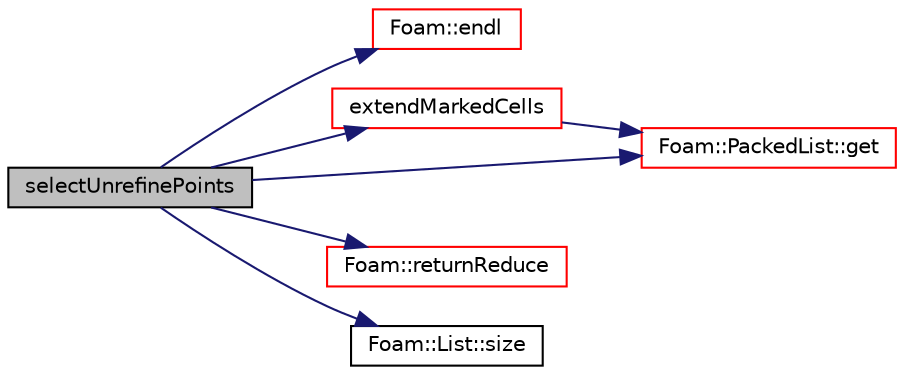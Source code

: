 digraph "selectUnrefinePoints"
{
  bgcolor="transparent";
  edge [fontname="Helvetica",fontsize="10",labelfontname="Helvetica",labelfontsize="10"];
  node [fontname="Helvetica",fontsize="10",shape=record];
  rankdir="LR";
  Node1 [label="selectUnrefinePoints",height=0.2,width=0.4,color="black", fillcolor="grey75", style="filled", fontcolor="black"];
  Node1 -> Node2 [color="midnightblue",fontsize="10",style="solid",fontname="Helvetica"];
  Node2 [label="Foam::endl",height=0.2,width=0.4,color="red",URL="$a10733.html#a2db8fe02a0d3909e9351bb4275b23ce4",tooltip="Add newline and flush stream. "];
  Node1 -> Node3 [color="midnightblue",fontsize="10",style="solid",fontname="Helvetica"];
  Node3 [label="extendMarkedCells",height=0.2,width=0.4,color="red",URL="$a00605.html#a5b890a255cc04bd452980b3be0647342",tooltip="Extend markedCell with cell-face-cell. "];
  Node3 -> Node4 [color="midnightblue",fontsize="10",style="solid",fontname="Helvetica"];
  Node4 [label="Foam::PackedList::get",height=0.2,width=0.4,color="red",URL="$a01757.html#a1e2b0b59f39fd7a107318bf07ce5170b",tooltip="Get value at index I. "];
  Node1 -> Node4 [color="midnightblue",fontsize="10",style="solid",fontname="Helvetica"];
  Node1 -> Node5 [color="midnightblue",fontsize="10",style="solid",fontname="Helvetica"];
  Node5 [label="Foam::returnReduce",height=0.2,width=0.4,color="red",URL="$a10733.html#a8d528a67d2a9c6fe4fb94bc86872624b"];
  Node1 -> Node6 [color="midnightblue",fontsize="10",style="solid",fontname="Helvetica"];
  Node6 [label="Foam::List::size",height=0.2,width=0.4,color="black",URL="$a01364.html#a8a5f6fa29bd4b500caf186f60245b384",tooltip="Override size to be inconsistent with allocated storage. "];
}
